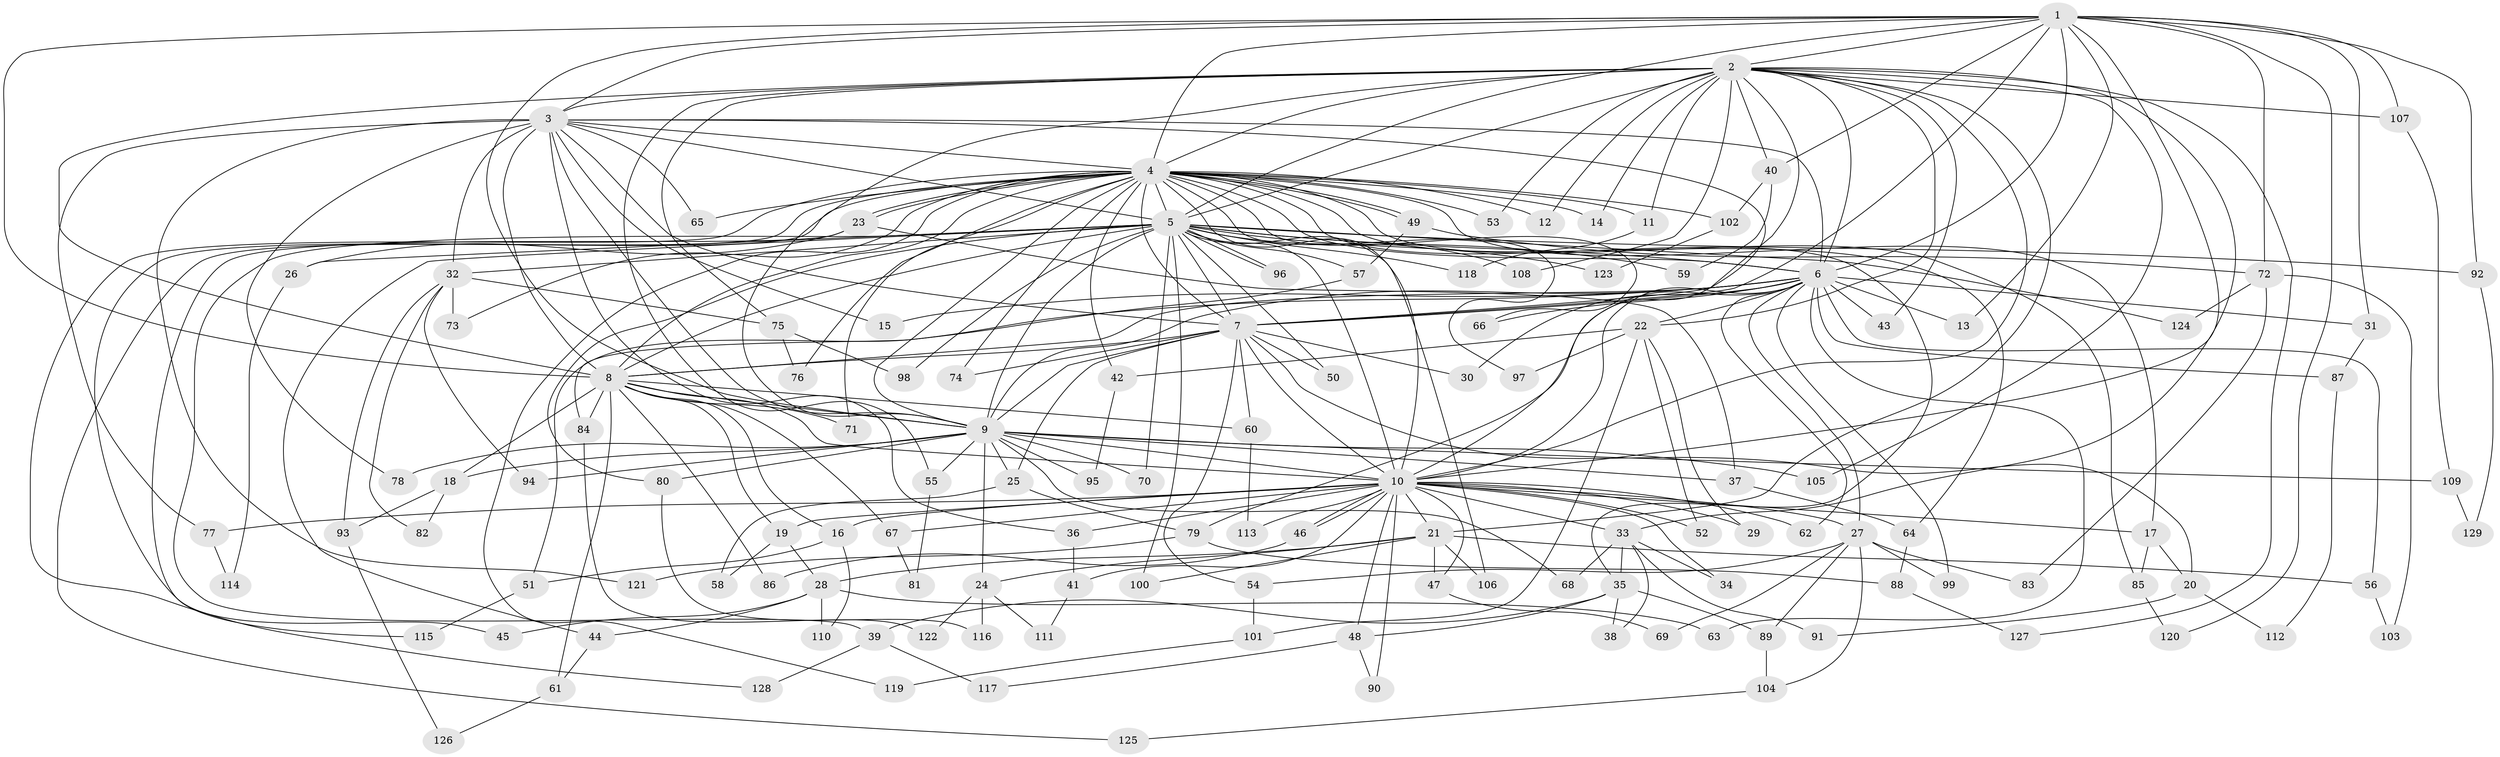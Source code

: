 // coarse degree distribution, {14: 0.010101010101010102, 28: 0.010101010101010102, 32: 0.010101010101010102, 24: 0.010101010101010102, 31: 0.010101010101010102, 13: 0.010101010101010102, 19: 0.010101010101010102, 27: 0.010101010101010102, 3: 0.24242424242424243, 2: 0.4444444444444444, 4: 0.1111111111111111, 8: 0.030303030303030304, 6: 0.010101010101010102, 5: 0.030303030303030304, 7: 0.04040404040404041, 1: 0.010101010101010102}
// Generated by graph-tools (version 1.1) at 2025/41/03/06/25 10:41:44]
// undirected, 129 vertices, 283 edges
graph export_dot {
graph [start="1"]
  node [color=gray90,style=filled];
  1;
  2;
  3;
  4;
  5;
  6;
  7;
  8;
  9;
  10;
  11;
  12;
  13;
  14;
  15;
  16;
  17;
  18;
  19;
  20;
  21;
  22;
  23;
  24;
  25;
  26;
  27;
  28;
  29;
  30;
  31;
  32;
  33;
  34;
  35;
  36;
  37;
  38;
  39;
  40;
  41;
  42;
  43;
  44;
  45;
  46;
  47;
  48;
  49;
  50;
  51;
  52;
  53;
  54;
  55;
  56;
  57;
  58;
  59;
  60;
  61;
  62;
  63;
  64;
  65;
  66;
  67;
  68;
  69;
  70;
  71;
  72;
  73;
  74;
  75;
  76;
  77;
  78;
  79;
  80;
  81;
  82;
  83;
  84;
  85;
  86;
  87;
  88;
  89;
  90;
  91;
  92;
  93;
  94;
  95;
  96;
  97;
  98;
  99;
  100;
  101;
  102;
  103;
  104;
  105;
  106;
  107;
  108;
  109;
  110;
  111;
  112;
  113;
  114;
  115;
  116;
  117;
  118;
  119;
  120;
  121;
  122;
  123;
  124;
  125;
  126;
  127;
  128;
  129;
  1 -- 2;
  1 -- 3;
  1 -- 4;
  1 -- 5;
  1 -- 6;
  1 -- 7;
  1 -- 8;
  1 -- 9;
  1 -- 10;
  1 -- 13;
  1 -- 31;
  1 -- 40;
  1 -- 72;
  1 -- 92;
  1 -- 107;
  1 -- 120;
  2 -- 3;
  2 -- 4;
  2 -- 5;
  2 -- 6;
  2 -- 7;
  2 -- 8;
  2 -- 9;
  2 -- 10;
  2 -- 11;
  2 -- 12;
  2 -- 14;
  2 -- 21;
  2 -- 22;
  2 -- 33;
  2 -- 40;
  2 -- 43;
  2 -- 53;
  2 -- 55;
  2 -- 75;
  2 -- 105;
  2 -- 107;
  2 -- 108;
  2 -- 127;
  3 -- 4;
  3 -- 5;
  3 -- 6;
  3 -- 7;
  3 -- 8;
  3 -- 9;
  3 -- 10;
  3 -- 15;
  3 -- 32;
  3 -- 36;
  3 -- 65;
  3 -- 77;
  3 -- 78;
  3 -- 121;
  4 -- 5;
  4 -- 6;
  4 -- 7;
  4 -- 8;
  4 -- 9;
  4 -- 10;
  4 -- 11;
  4 -- 12;
  4 -- 14;
  4 -- 17;
  4 -- 23;
  4 -- 23;
  4 -- 35;
  4 -- 42;
  4 -- 45;
  4 -- 49;
  4 -- 49;
  4 -- 53;
  4 -- 64;
  4 -- 65;
  4 -- 66;
  4 -- 71;
  4 -- 73;
  4 -- 74;
  4 -- 76;
  4 -- 85;
  4 -- 97;
  4 -- 102;
  4 -- 119;
  4 -- 125;
  4 -- 128;
  5 -- 6;
  5 -- 7;
  5 -- 8;
  5 -- 9;
  5 -- 10;
  5 -- 26;
  5 -- 32;
  5 -- 39;
  5 -- 44;
  5 -- 50;
  5 -- 57;
  5 -- 59;
  5 -- 70;
  5 -- 80;
  5 -- 92;
  5 -- 96;
  5 -- 96;
  5 -- 98;
  5 -- 100;
  5 -- 106;
  5 -- 108;
  5 -- 118;
  5 -- 123;
  5 -- 124;
  6 -- 7;
  6 -- 8;
  6 -- 9;
  6 -- 10;
  6 -- 13;
  6 -- 15;
  6 -- 22;
  6 -- 27;
  6 -- 30;
  6 -- 31;
  6 -- 43;
  6 -- 51;
  6 -- 56;
  6 -- 62;
  6 -- 63;
  6 -- 66;
  6 -- 79;
  6 -- 87;
  6 -- 99;
  7 -- 8;
  7 -- 9;
  7 -- 10;
  7 -- 20;
  7 -- 25;
  7 -- 30;
  7 -- 50;
  7 -- 54;
  7 -- 60;
  7 -- 74;
  8 -- 9;
  8 -- 10;
  8 -- 16;
  8 -- 18;
  8 -- 19;
  8 -- 60;
  8 -- 61;
  8 -- 67;
  8 -- 71;
  8 -- 84;
  8 -- 86;
  9 -- 10;
  9 -- 18;
  9 -- 24;
  9 -- 25;
  9 -- 37;
  9 -- 55;
  9 -- 68;
  9 -- 70;
  9 -- 78;
  9 -- 80;
  9 -- 94;
  9 -- 95;
  9 -- 105;
  9 -- 109;
  10 -- 16;
  10 -- 17;
  10 -- 19;
  10 -- 21;
  10 -- 27;
  10 -- 29;
  10 -- 33;
  10 -- 34;
  10 -- 36;
  10 -- 41;
  10 -- 46;
  10 -- 46;
  10 -- 47;
  10 -- 48;
  10 -- 52;
  10 -- 62;
  10 -- 67;
  10 -- 77;
  10 -- 90;
  10 -- 113;
  11 -- 118;
  16 -- 51;
  16 -- 110;
  17 -- 20;
  17 -- 85;
  18 -- 82;
  18 -- 93;
  19 -- 28;
  19 -- 58;
  20 -- 91;
  20 -- 112;
  21 -- 24;
  21 -- 28;
  21 -- 47;
  21 -- 56;
  21 -- 100;
  21 -- 106;
  22 -- 29;
  22 -- 42;
  22 -- 52;
  22 -- 97;
  22 -- 101;
  23 -- 26;
  23 -- 37;
  23 -- 115;
  24 -- 111;
  24 -- 116;
  24 -- 122;
  25 -- 58;
  25 -- 79;
  26 -- 114;
  27 -- 54;
  27 -- 69;
  27 -- 83;
  27 -- 89;
  27 -- 99;
  27 -- 104;
  28 -- 44;
  28 -- 45;
  28 -- 63;
  28 -- 110;
  31 -- 87;
  32 -- 73;
  32 -- 75;
  32 -- 82;
  32 -- 93;
  32 -- 94;
  33 -- 34;
  33 -- 35;
  33 -- 38;
  33 -- 68;
  33 -- 91;
  35 -- 38;
  35 -- 39;
  35 -- 48;
  35 -- 89;
  36 -- 41;
  37 -- 64;
  39 -- 117;
  39 -- 128;
  40 -- 59;
  40 -- 102;
  41 -- 111;
  42 -- 95;
  44 -- 61;
  46 -- 86;
  47 -- 69;
  48 -- 90;
  48 -- 117;
  49 -- 57;
  49 -- 72;
  51 -- 115;
  54 -- 101;
  55 -- 81;
  56 -- 103;
  57 -- 84;
  60 -- 113;
  61 -- 126;
  64 -- 88;
  67 -- 81;
  72 -- 83;
  72 -- 103;
  72 -- 124;
  75 -- 76;
  75 -- 98;
  77 -- 114;
  79 -- 88;
  79 -- 121;
  80 -- 116;
  84 -- 122;
  85 -- 120;
  87 -- 112;
  88 -- 127;
  89 -- 104;
  92 -- 129;
  93 -- 126;
  101 -- 119;
  102 -- 123;
  104 -- 125;
  107 -- 109;
  109 -- 129;
}
